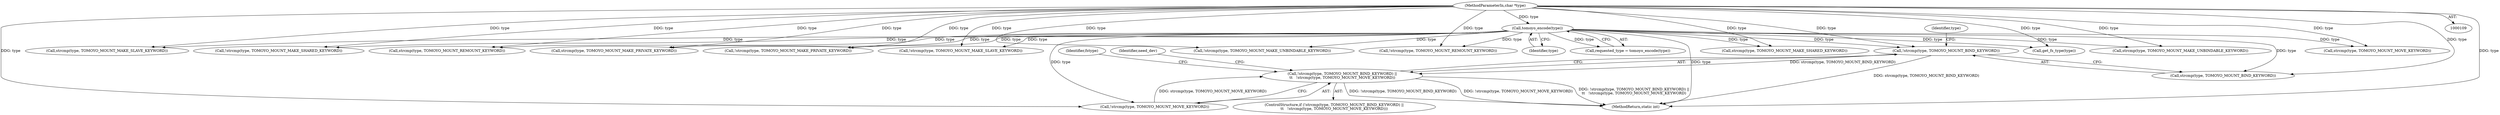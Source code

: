 digraph "0_linux_4e78c724d47e2342aa8fde61f6b8536f662f795f@API" {
"1000213" [label="(Call,!strcmp(type, TOMOYO_MOUNT_BIND_KEYWORD))"];
"1000113" [label="(MethodParameterIn,char *type)"];
"1000147" [label="(Call,tomoyo_encode(type))"];
"1000212" [label="(Call,!strcmp(type, TOMOYO_MOUNT_BIND_KEYWORD) ||\n\t\t   !strcmp(type, TOMOYO_MOUNT_MOVE_KEYWORD))"];
"1000389" [label="(MethodReturn,static int)"];
"1000214" [label="(Call,strcmp(type, TOMOYO_MOUNT_BIND_KEYWORD))"];
"1000201" [label="(Call,!strcmp(type, TOMOYO_MOUNT_MAKE_SLAVE_KEYWORD))"];
"1000147" [label="(Call,tomoyo_encode(type))"];
"1000211" [label="(ControlStructure,if (!strcmp(type, TOMOYO_MOUNT_BIND_KEYWORD) ||\n\t\t   !strcmp(type, TOMOYO_MOUNT_MOVE_KEYWORD)))"];
"1000202" [label="(Call,strcmp(type, TOMOYO_MOUNT_MAKE_SLAVE_KEYWORD))"];
"1000219" [label="(Identifier,type)"];
"1000213" [label="(Call,!strcmp(type, TOMOYO_MOUNT_BIND_KEYWORD))"];
"1000184" [label="(Call,strcmp(type, TOMOYO_MOUNT_REMOUNT_KEYWORD))"];
"1000197" [label="(Call,strcmp(type, TOMOYO_MOUNT_MAKE_PRIVATE_KEYWORD))"];
"1000229" [label="(Identifier,fstype)"];
"1000192" [label="(Call,strcmp(type, TOMOYO_MOUNT_MAKE_UNBINDABLE_KEYWORD))"];
"1000212" [label="(Call,!strcmp(type, TOMOYO_MOUNT_BIND_KEYWORD) ||\n\t\t   !strcmp(type, TOMOYO_MOUNT_MOVE_KEYWORD))"];
"1000218" [label="(Call,strcmp(type, TOMOYO_MOUNT_MOVE_KEYWORD))"];
"1000223" [label="(Identifier,need_dev)"];
"1000191" [label="(Call,!strcmp(type, TOMOYO_MOUNT_MAKE_UNBINDABLE_KEYWORD))"];
"1000148" [label="(Identifier,type)"];
"1000183" [label="(Call,!strcmp(type, TOMOYO_MOUNT_REMOUNT_KEYWORD))"];
"1000113" [label="(MethodParameterIn,char *type)"];
"1000206" [label="(Call,strcmp(type, TOMOYO_MOUNT_MAKE_SHARED_KEYWORD))"];
"1000230" [label="(Call,get_fs_type(type))"];
"1000145" [label="(Call,requested_type = tomoyo_encode(type))"];
"1000205" [label="(Call,!strcmp(type, TOMOYO_MOUNT_MAKE_SHARED_KEYWORD))"];
"1000196" [label="(Call,!strcmp(type, TOMOYO_MOUNT_MAKE_PRIVATE_KEYWORD))"];
"1000217" [label="(Call,!strcmp(type, TOMOYO_MOUNT_MOVE_KEYWORD))"];
"1000213" -> "1000212"  [label="AST: "];
"1000213" -> "1000214"  [label="CFG: "];
"1000214" -> "1000213"  [label="AST: "];
"1000219" -> "1000213"  [label="CFG: "];
"1000212" -> "1000213"  [label="CFG: "];
"1000213" -> "1000389"  [label="DDG: strcmp(type, TOMOYO_MOUNT_BIND_KEYWORD)"];
"1000213" -> "1000212"  [label="DDG: strcmp(type, TOMOYO_MOUNT_BIND_KEYWORD)"];
"1000113" -> "1000213"  [label="DDG: type"];
"1000147" -> "1000213"  [label="DDG: type"];
"1000113" -> "1000109"  [label="AST: "];
"1000113" -> "1000389"  [label="DDG: type"];
"1000113" -> "1000147"  [label="DDG: type"];
"1000113" -> "1000183"  [label="DDG: type"];
"1000113" -> "1000184"  [label="DDG: type"];
"1000113" -> "1000191"  [label="DDG: type"];
"1000113" -> "1000192"  [label="DDG: type"];
"1000113" -> "1000196"  [label="DDG: type"];
"1000113" -> "1000197"  [label="DDG: type"];
"1000113" -> "1000201"  [label="DDG: type"];
"1000113" -> "1000202"  [label="DDG: type"];
"1000113" -> "1000205"  [label="DDG: type"];
"1000113" -> "1000206"  [label="DDG: type"];
"1000113" -> "1000214"  [label="DDG: type"];
"1000113" -> "1000217"  [label="DDG: type"];
"1000113" -> "1000218"  [label="DDG: type"];
"1000113" -> "1000230"  [label="DDG: type"];
"1000147" -> "1000145"  [label="AST: "];
"1000147" -> "1000148"  [label="CFG: "];
"1000148" -> "1000147"  [label="AST: "];
"1000145" -> "1000147"  [label="CFG: "];
"1000147" -> "1000389"  [label="DDG: type"];
"1000147" -> "1000145"  [label="DDG: type"];
"1000147" -> "1000183"  [label="DDG: type"];
"1000147" -> "1000184"  [label="DDG: type"];
"1000147" -> "1000191"  [label="DDG: type"];
"1000147" -> "1000192"  [label="DDG: type"];
"1000147" -> "1000196"  [label="DDG: type"];
"1000147" -> "1000197"  [label="DDG: type"];
"1000147" -> "1000201"  [label="DDG: type"];
"1000147" -> "1000202"  [label="DDG: type"];
"1000147" -> "1000205"  [label="DDG: type"];
"1000147" -> "1000206"  [label="DDG: type"];
"1000147" -> "1000214"  [label="DDG: type"];
"1000147" -> "1000217"  [label="DDG: type"];
"1000147" -> "1000218"  [label="DDG: type"];
"1000147" -> "1000230"  [label="DDG: type"];
"1000212" -> "1000211"  [label="AST: "];
"1000212" -> "1000217"  [label="CFG: "];
"1000217" -> "1000212"  [label="AST: "];
"1000223" -> "1000212"  [label="CFG: "];
"1000229" -> "1000212"  [label="CFG: "];
"1000212" -> "1000389"  [label="DDG: !strcmp(type, TOMOYO_MOUNT_MOVE_KEYWORD)"];
"1000212" -> "1000389"  [label="DDG: !strcmp(type, TOMOYO_MOUNT_BIND_KEYWORD) ||\n\t\t   !strcmp(type, TOMOYO_MOUNT_MOVE_KEYWORD)"];
"1000212" -> "1000389"  [label="DDG: !strcmp(type, TOMOYO_MOUNT_BIND_KEYWORD)"];
"1000217" -> "1000212"  [label="DDG: strcmp(type, TOMOYO_MOUNT_MOVE_KEYWORD)"];
}
